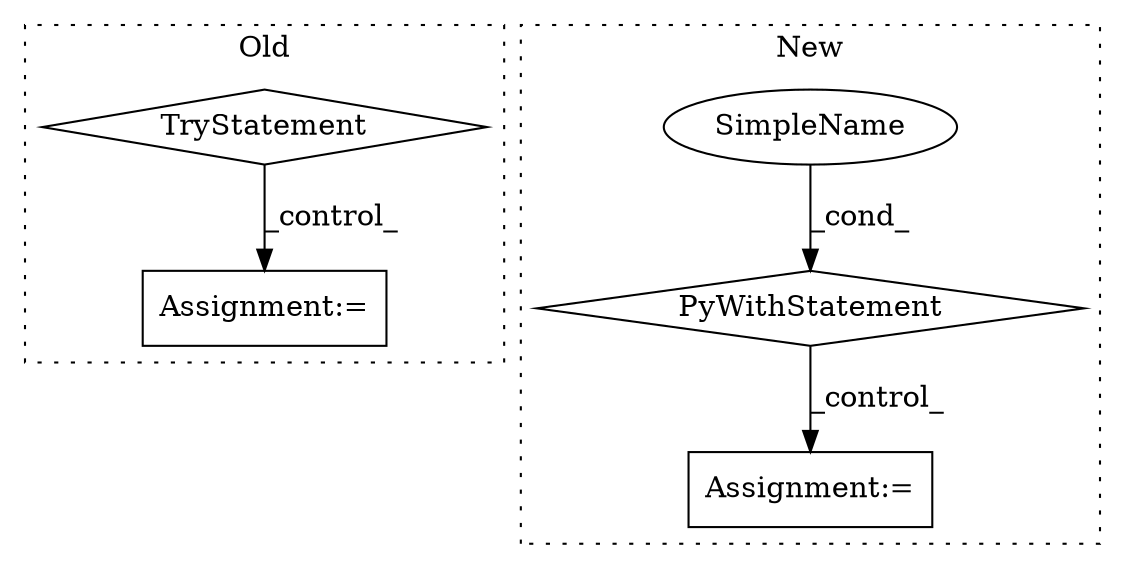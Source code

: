 digraph G {
subgraph cluster0 {
1 [label="TryStatement" a="54" s="1418" l="4" shape="diamond"];
5 [label="Assignment:=" a="7" s="1435" l="1" shape="box"];
label = "Old";
style="dotted";
}
subgraph cluster1 {
2 [label="PyWithStatement" a="104" s="1715,1751" l="10,2" shape="diamond"];
3 [label="Assignment:=" a="7" s="1772" l="3" shape="box"];
4 [label="SimpleName" a="42" s="" l="" shape="ellipse"];
label = "New";
style="dotted";
}
1 -> 5 [label="_control_"];
2 -> 3 [label="_control_"];
4 -> 2 [label="_cond_"];
}